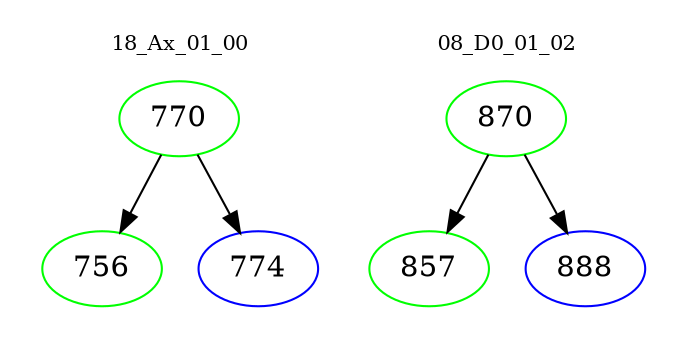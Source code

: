 digraph{
subgraph cluster_0 {
color = white
label = "18_Ax_01_00";
fontsize=10;
T0_770 [label="770", color="green"]
T0_770 -> T0_756 [color="black"]
T0_756 [label="756", color="green"]
T0_770 -> T0_774 [color="black"]
T0_774 [label="774", color="blue"]
}
subgraph cluster_1 {
color = white
label = "08_D0_01_02";
fontsize=10;
T1_870 [label="870", color="green"]
T1_870 -> T1_857 [color="black"]
T1_857 [label="857", color="green"]
T1_870 -> T1_888 [color="black"]
T1_888 [label="888", color="blue"]
}
}

